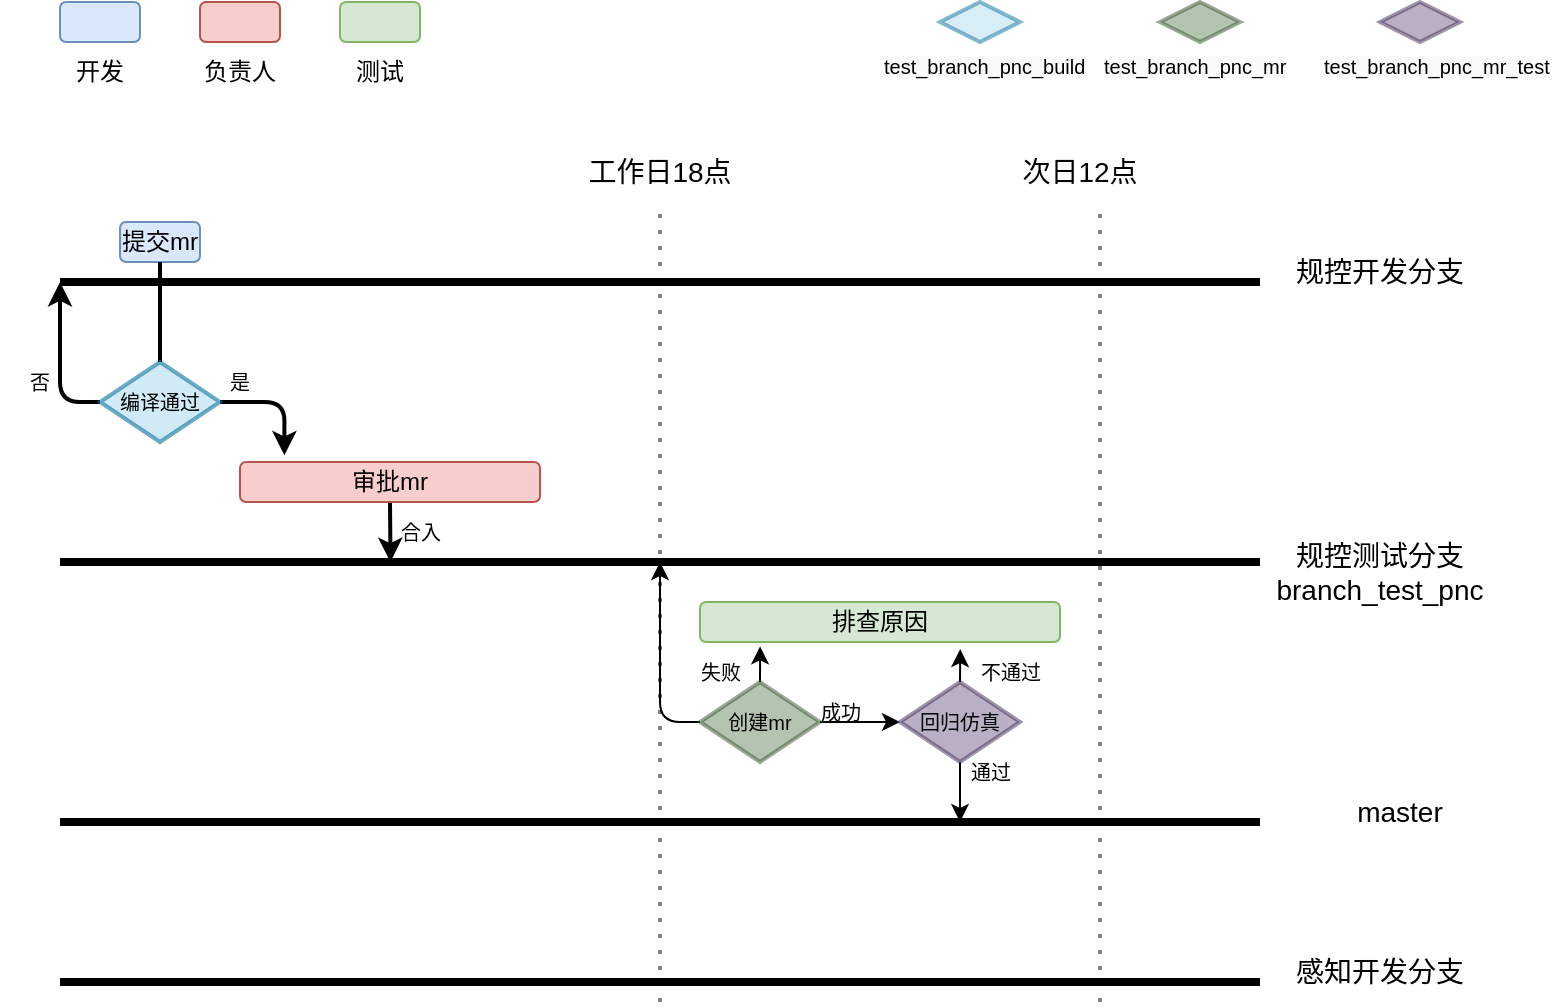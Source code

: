 <mxfile version="20.8.5" type="github">
  <diagram id="k_lWsjGwLpsPIF0YZ4Yo" name="第 1 页">
    <mxGraphModel dx="1112" dy="653" grid="1" gridSize="10" guides="1" tooltips="1" connect="1" arrows="1" fold="1" page="1" pageScale="1" pageWidth="827" pageHeight="1169" math="0" shadow="0">
      <root>
        <mxCell id="0" />
        <mxCell id="1" parent="0" />
        <mxCell id="etPe8MTUhazwB9_WsImz-1" value="" style="endArrow=none;html=1;rounded=1;strokeWidth=4;" edge="1" parent="1">
          <mxGeometry width="50" height="50" relative="1" as="geometry">
            <mxPoint x="40" y="510" as="sourcePoint" />
            <mxPoint x="640" y="510" as="targetPoint" />
          </mxGeometry>
        </mxCell>
        <mxCell id="etPe8MTUhazwB9_WsImz-2" value="" style="endArrow=none;html=1;rounded=1;strokeWidth=4;" edge="1" parent="1">
          <mxGeometry width="50" height="50" relative="1" as="geometry">
            <mxPoint x="40" y="430" as="sourcePoint" />
            <mxPoint x="640" y="430" as="targetPoint" />
          </mxGeometry>
        </mxCell>
        <mxCell id="etPe8MTUhazwB9_WsImz-3" value="" style="endArrow=none;html=1;rounded=1;strokeWidth=4;startArrow=none;" edge="1" parent="1">
          <mxGeometry width="50" height="50" relative="1" as="geometry">
            <mxPoint x="260" y="300" as="sourcePoint" />
            <mxPoint x="640" y="300" as="targetPoint" />
          </mxGeometry>
        </mxCell>
        <mxCell id="etPe8MTUhazwB9_WsImz-4" value="" style="endArrow=none;html=1;rounded=1;strokeWidth=4;" edge="1" parent="1">
          <mxGeometry width="50" height="50" relative="1" as="geometry">
            <mxPoint x="40" y="160" as="sourcePoint" />
            <mxPoint x="640" y="160" as="targetPoint" />
          </mxGeometry>
        </mxCell>
        <mxCell id="etPe8MTUhazwB9_WsImz-5" value="" style="rounded=1;whiteSpace=wrap;html=1;fillColor=#dae8fc;strokeColor=#6c8ebf;" vertex="1" parent="1">
          <mxGeometry x="40" y="20" width="40" height="20" as="geometry" />
        </mxCell>
        <mxCell id="etPe8MTUhazwB9_WsImz-6" value="开发" style="text;html=1;strokeColor=none;fillColor=none;align=center;verticalAlign=middle;whiteSpace=wrap;rounded=0;" vertex="1" parent="1">
          <mxGeometry x="30" y="40" width="60" height="30" as="geometry" />
        </mxCell>
        <mxCell id="etPe8MTUhazwB9_WsImz-7" value="" style="rounded=1;whiteSpace=wrap;html=1;fillColor=#f8cecc;strokeColor=#b85450;" vertex="1" parent="1">
          <mxGeometry x="110" y="20" width="40" height="20" as="geometry" />
        </mxCell>
        <mxCell id="etPe8MTUhazwB9_WsImz-8" value="负责人" style="text;html=1;strokeColor=none;fillColor=none;align=center;verticalAlign=middle;whiteSpace=wrap;rounded=0;" vertex="1" parent="1">
          <mxGeometry x="100" y="40" width="60" height="30" as="geometry" />
        </mxCell>
        <mxCell id="etPe8MTUhazwB9_WsImz-10" value="" style="rounded=1;whiteSpace=wrap;html=1;fillColor=#d5e8d4;strokeColor=#82b366;" vertex="1" parent="1">
          <mxGeometry x="180" y="20" width="40" height="20" as="geometry" />
        </mxCell>
        <mxCell id="etPe8MTUhazwB9_WsImz-12" value="" style="endArrow=none;dashed=1;html=1;dashPattern=1 3;strokeWidth=2;rounded=1;opacity=50;" edge="1" parent="1">
          <mxGeometry width="50" height="50" relative="1" as="geometry">
            <mxPoint x="340" y="520" as="sourcePoint" />
            <mxPoint x="340" y="120" as="targetPoint" />
            <Array as="points">
              <mxPoint x="340" y="310" />
            </Array>
          </mxGeometry>
        </mxCell>
        <mxCell id="etPe8MTUhazwB9_WsImz-11" value="测试" style="text;html=1;strokeColor=none;fillColor=none;align=center;verticalAlign=middle;whiteSpace=wrap;rounded=0;" vertex="1" parent="1">
          <mxGeometry x="170" y="40" width="60" height="30" as="geometry" />
        </mxCell>
        <mxCell id="etPe8MTUhazwB9_WsImz-13" value="&lt;font style=&quot;font-size: 14px;&quot;&gt;工作日18点&lt;/font&gt;" style="text;html=1;strokeColor=none;fillColor=none;align=center;verticalAlign=middle;whiteSpace=wrap;rounded=0;" vertex="1" parent="1">
          <mxGeometry x="300" y="90" width="80" height="30" as="geometry" />
        </mxCell>
        <mxCell id="etPe8MTUhazwB9_WsImz-15" value="" style="endArrow=none;dashed=1;html=1;dashPattern=1 3;strokeWidth=2;rounded=1;opacity=50;" edge="1" parent="1">
          <mxGeometry width="50" height="50" relative="1" as="geometry">
            <mxPoint x="560" y="520" as="sourcePoint" />
            <mxPoint x="560" y="120" as="targetPoint" />
          </mxGeometry>
        </mxCell>
        <mxCell id="etPe8MTUhazwB9_WsImz-14" value="&lt;font style=&quot;font-size: 14px;&quot;&gt;次日12点&lt;/font&gt;" style="text;html=1;strokeColor=none;fillColor=none;align=center;verticalAlign=middle;whiteSpace=wrap;rounded=0;" vertex="1" parent="1">
          <mxGeometry x="510" y="90" width="80" height="30" as="geometry" />
        </mxCell>
        <mxCell id="etPe8MTUhazwB9_WsImz-16" value="&lt;font style=&quot;font-size: 14px;&quot;&gt;规控开发分支&lt;/font&gt;" style="text;html=1;strokeColor=none;fillColor=none;align=center;verticalAlign=middle;whiteSpace=wrap;rounded=0;" vertex="1" parent="1">
          <mxGeometry x="640" y="140" width="120" height="30" as="geometry" />
        </mxCell>
        <mxCell id="etPe8MTUhazwB9_WsImz-17" value="&lt;span style=&quot;font-size: 14px;&quot;&gt;规控测试分支&lt;br&gt;branch_test_pnc&lt;/span&gt;" style="text;html=1;strokeColor=none;fillColor=none;align=center;verticalAlign=middle;whiteSpace=wrap;rounded=0;" vertex="1" parent="1">
          <mxGeometry x="640" y="290" width="120" height="30" as="geometry" />
        </mxCell>
        <mxCell id="etPe8MTUhazwB9_WsImz-19" value="&lt;span style=&quot;font-size: 14px;&quot;&gt;master&lt;/span&gt;" style="text;html=1;strokeColor=none;fillColor=none;align=center;verticalAlign=middle;whiteSpace=wrap;rounded=0;" vertex="1" parent="1">
          <mxGeometry x="650" y="410" width="120" height="30" as="geometry" />
        </mxCell>
        <mxCell id="etPe8MTUhazwB9_WsImz-20" value="&lt;font style=&quot;font-size: 14px;&quot;&gt;感知开发分支&lt;/font&gt;" style="text;html=1;strokeColor=none;fillColor=none;align=center;verticalAlign=middle;whiteSpace=wrap;rounded=0;" vertex="1" parent="1">
          <mxGeometry x="640" y="490" width="120" height="30" as="geometry" />
        </mxCell>
        <mxCell id="etPe8MTUhazwB9_WsImz-21" value="提交mr" style="rounded=1;whiteSpace=wrap;html=1;fillColor=#dae8fc;strokeColor=#6c8ebf;" vertex="1" parent="1">
          <mxGeometry x="70" y="130" width="40" height="20" as="geometry" />
        </mxCell>
        <mxCell id="etPe8MTUhazwB9_WsImz-28" value="" style="endArrow=none;html=1;rounded=1;strokeWidth=4;" edge="1" parent="1">
          <mxGeometry width="50" height="50" relative="1" as="geometry">
            <mxPoint x="40" y="300" as="sourcePoint" />
            <mxPoint x="270" y="300" as="targetPoint" />
          </mxGeometry>
        </mxCell>
        <mxCell id="etPe8MTUhazwB9_WsImz-30" value="" style="rounded=1;whiteSpace=wrap;html=1;fillColor=#f8cecc;strokeColor=#b85450;" vertex="1" parent="1">
          <mxGeometry x="140" y="260" width="120" as="geometry" />
        </mxCell>
        <mxCell id="etPe8MTUhazwB9_WsImz-33" value="" style="edgeStyle=orthogonalEdgeStyle;rounded=1;orthogonalLoop=1;jettySize=auto;html=1;strokeWidth=2;fontSize=14;endArrow=none;" edge="1" parent="1" source="etPe8MTUhazwB9_WsImz-21" target="etPe8MTUhazwB9_WsImz-31">
          <mxGeometry relative="1" as="geometry">
            <mxPoint x="90" y="280" as="targetPoint" />
            <mxPoint x="90" y="150" as="sourcePoint" />
          </mxGeometry>
        </mxCell>
        <mxCell id="etPe8MTUhazwB9_WsImz-39" style="edgeStyle=orthogonalEdgeStyle;rounded=1;orthogonalLoop=1;jettySize=auto;html=1;exitX=1;exitY=0.5;exitDx=0;exitDy=0;exitPerimeter=0;entryX=0.148;entryY=-0.167;entryDx=0;entryDy=0;entryPerimeter=0;strokeWidth=2;fontSize=10;jumpSize=4;" edge="1" parent="1" source="etPe8MTUhazwB9_WsImz-31" target="etPe8MTUhazwB9_WsImz-38">
          <mxGeometry relative="1" as="geometry">
            <Array as="points">
              <mxPoint x="152" y="220" />
            </Array>
          </mxGeometry>
        </mxCell>
        <mxCell id="etPe8MTUhazwB9_WsImz-42" style="edgeStyle=orthogonalEdgeStyle;rounded=1;orthogonalLoop=1;jettySize=auto;html=1;strokeWidth=2;fontSize=10;jumpSize=4;" edge="1" parent="1" source="etPe8MTUhazwB9_WsImz-31">
          <mxGeometry relative="1" as="geometry">
            <mxPoint x="40" y="160" as="targetPoint" />
          </mxGeometry>
        </mxCell>
        <mxCell id="etPe8MTUhazwB9_WsImz-31" value="&lt;font style=&quot;font-size: 10px;&quot;&gt;编译通过&lt;/font&gt;" style="strokeWidth=2;html=1;shape=mxgraph.flowchart.decision;whiteSpace=wrap;fontSize=12;fillColor=#b1ddf0;strokeColor=#10739e;opacity=60;" vertex="1" parent="1">
          <mxGeometry x="60" y="200" width="60" height="40" as="geometry" />
        </mxCell>
        <mxCell id="etPe8MTUhazwB9_WsImz-43" style="edgeStyle=orthogonalEdgeStyle;rounded=1;orthogonalLoop=1;jettySize=auto;html=1;exitX=0.5;exitY=1;exitDx=0;exitDy=0;strokeWidth=2;fontSize=10;" edge="1" parent="1" source="etPe8MTUhazwB9_WsImz-38">
          <mxGeometry relative="1" as="geometry">
            <mxPoint x="205.241" y="300" as="targetPoint" />
          </mxGeometry>
        </mxCell>
        <mxCell id="etPe8MTUhazwB9_WsImz-38" value="审批mr" style="rounded=1;whiteSpace=wrap;html=1;fillColor=#f8cecc;strokeColor=#b85450;" vertex="1" parent="1">
          <mxGeometry x="130" y="250" width="150" height="20" as="geometry" />
        </mxCell>
        <mxCell id="etPe8MTUhazwB9_WsImz-40" value="是" style="text;html=1;strokeColor=none;fillColor=none;align=center;verticalAlign=middle;whiteSpace=wrap;rounded=0;fontSize=10;" vertex="1" parent="1">
          <mxGeometry x="110" y="200" width="40" height="20" as="geometry" />
        </mxCell>
        <mxCell id="etPe8MTUhazwB9_WsImz-41" value="否" style="text;html=1;strokeColor=none;fillColor=none;align=center;verticalAlign=middle;whiteSpace=wrap;rounded=0;fontSize=10;" vertex="1" parent="1">
          <mxGeometry x="10" y="200" width="40" height="20" as="geometry" />
        </mxCell>
        <mxCell id="etPe8MTUhazwB9_WsImz-44" value="合入" style="text;html=1;align=center;verticalAlign=middle;resizable=0;points=[];autosize=1;strokeColor=none;fillColor=none;fontSize=10;" vertex="1" parent="1">
          <mxGeometry x="200" y="270" width="40" height="30" as="geometry" />
        </mxCell>
        <mxCell id="etPe8MTUhazwB9_WsImz-45" value="" style="strokeWidth=2;html=1;shape=mxgraph.flowchart.decision;whiteSpace=wrap;fontSize=12;fillColor=#b1ddf0;strokeColor=#10739e;opacity=50;" vertex="1" parent="1">
          <mxGeometry x="480" y="20" width="40" height="20" as="geometry" />
        </mxCell>
        <mxCell id="etPe8MTUhazwB9_WsImz-46" style="edgeStyle=orthogonalEdgeStyle;rounded=1;orthogonalLoop=1;jettySize=auto;html=1;exitX=0.5;exitY=1;exitDx=0;exitDy=0;strokeWidth=2;fontSize=10;" edge="1" parent="1" source="etPe8MTUhazwB9_WsImz-40" target="etPe8MTUhazwB9_WsImz-40">
          <mxGeometry relative="1" as="geometry" />
        </mxCell>
        <mxCell id="etPe8MTUhazwB9_WsImz-48" value="&lt;span style=&quot;color: rgb(0, 0, 0); font-family: Helvetica; font-style: normal; font-variant-ligatures: normal; font-variant-caps: normal; font-weight: 400; letter-spacing: normal; orphans: 2; text-align: center; text-indent: 0px; text-transform: none; widows: 2; word-spacing: 0px; -webkit-text-stroke-width: 0px; background-color: rgb(251, 251, 251); text-decoration-thickness: initial; text-decoration-style: initial; text-decoration-color: initial; float: none; display: inline !important;&quot;&gt;&lt;font style=&quot;font-size: 10px;&quot;&gt;test_branch_pnc_build&lt;/font&gt;&lt;/span&gt;" style="text;whiteSpace=wrap;html=1;fontSize=10;" vertex="1" parent="1">
          <mxGeometry x="450" y="40" width="110" height="20" as="geometry" />
        </mxCell>
        <mxCell id="etPe8MTUhazwB9_WsImz-49" value="" style="strokeWidth=2;html=1;shape=mxgraph.flowchart.decision;whiteSpace=wrap;fontSize=12;fillColor=#6d8764;strokeColor=#3A5431;fontColor=#ffffff;opacity=50;" vertex="1" parent="1">
          <mxGeometry x="590" y="20" width="40" height="20" as="geometry" />
        </mxCell>
        <mxCell id="etPe8MTUhazwB9_WsImz-50" value="&lt;span style=&quot;color: rgb(0, 0, 0); font-family: Helvetica; font-style: normal; font-variant-ligatures: normal; font-variant-caps: normal; font-weight: 400; letter-spacing: normal; orphans: 2; text-align: center; text-indent: 0px; text-transform: none; widows: 2; word-spacing: 0px; -webkit-text-stroke-width: 0px; background-color: rgb(251, 251, 251); text-decoration-thickness: initial; text-decoration-style: initial; text-decoration-color: initial; float: none; display: inline !important;&quot;&gt;&lt;font style=&quot;font-size: 10px;&quot;&gt;test_branch_pnc_mr&lt;/font&gt;&lt;/span&gt;" style="text;whiteSpace=wrap;html=1;fontSize=10;" vertex="1" parent="1">
          <mxGeometry x="560" y="40" width="110" height="20" as="geometry" />
        </mxCell>
        <mxCell id="etPe8MTUhazwB9_WsImz-51" value="" style="strokeWidth=2;html=1;shape=mxgraph.flowchart.decision;whiteSpace=wrap;fontSize=12;fillColor=#76608a;fontColor=#ffffff;strokeColor=#432D57;opacity=50;" vertex="1" parent="1">
          <mxGeometry x="700" y="20" width="40" height="20" as="geometry" />
        </mxCell>
        <mxCell id="etPe8MTUhazwB9_WsImz-52" value="&lt;span style=&quot;color: rgb(0, 0, 0); font-family: Helvetica; font-style: normal; font-variant-ligatures: normal; font-variant-caps: normal; font-weight: 400; letter-spacing: normal; orphans: 2; text-align: center; text-indent: 0px; text-transform: none; widows: 2; word-spacing: 0px; -webkit-text-stroke-width: 0px; background-color: rgb(251, 251, 251); text-decoration-thickness: initial; text-decoration-style: initial; text-decoration-color: initial; float: none; display: inline !important;&quot;&gt;&lt;font style=&quot;font-size: 10px;&quot;&gt;test_branch_pnc_mr_test&lt;/font&gt;&lt;/span&gt;" style="text;whiteSpace=wrap;html=1;fontSize=10;" vertex="1" parent="1">
          <mxGeometry x="670" y="40" width="110" height="20" as="geometry" />
        </mxCell>
        <mxCell id="etPe8MTUhazwB9_WsImz-55" style="edgeStyle=orthogonalEdgeStyle;rounded=1;orthogonalLoop=1;jettySize=auto;html=1;exitX=1;exitY=0.5;exitDx=0;exitDy=0;exitPerimeter=0;strokeWidth=1;fontSize=10;fontColor=#050505;entryX=0;entryY=0.5;entryDx=0;entryDy=0;entryPerimeter=0;" edge="1" parent="1" source="etPe8MTUhazwB9_WsImz-53" target="etPe8MTUhazwB9_WsImz-58">
          <mxGeometry relative="1" as="geometry">
            <mxPoint x="460" y="380.103" as="targetPoint" />
          </mxGeometry>
        </mxCell>
        <mxCell id="etPe8MTUhazwB9_WsImz-63" style="edgeStyle=orthogonalEdgeStyle;rounded=1;orthogonalLoop=1;jettySize=auto;html=1;exitX=0;exitY=0.5;exitDx=0;exitDy=0;exitPerimeter=0;strokeWidth=1;fontSize=10;fontColor=#050505;" edge="1" parent="1" source="etPe8MTUhazwB9_WsImz-53">
          <mxGeometry relative="1" as="geometry">
            <mxPoint x="340" y="300" as="targetPoint" />
          </mxGeometry>
        </mxCell>
        <mxCell id="etPe8MTUhazwB9_WsImz-72" style="edgeStyle=orthogonalEdgeStyle;rounded=1;jumpSize=4;orthogonalLoop=1;jettySize=auto;html=1;exitX=0.5;exitY=0;exitDx=0;exitDy=0;exitPerimeter=0;entryX=0.167;entryY=1.109;entryDx=0;entryDy=0;entryPerimeter=0;strokeWidth=1;fontSize=10;fontColor=#050505;" edge="1" parent="1" source="etPe8MTUhazwB9_WsImz-53" target="etPe8MTUhazwB9_WsImz-67">
          <mxGeometry relative="1" as="geometry" />
        </mxCell>
        <mxCell id="etPe8MTUhazwB9_WsImz-53" value="&lt;span style=&quot;font-size: 10px;&quot;&gt;&lt;font color=&quot;#050505&quot;&gt;创建mr&lt;/font&gt;&lt;/span&gt;" style="strokeWidth=2;html=1;shape=mxgraph.flowchart.decision;whiteSpace=wrap;fontSize=12;fillColor=#6d8764;strokeColor=#3A5431;opacity=50;fontColor=#ffffff;" vertex="1" parent="1">
          <mxGeometry x="360" y="360" width="60" height="40" as="geometry" />
        </mxCell>
        <mxCell id="etPe8MTUhazwB9_WsImz-56" value="成功" style="text;html=1;align=center;verticalAlign=middle;resizable=0;points=[];autosize=1;strokeColor=none;fillColor=none;fontSize=10;fontColor=#050505;" vertex="1" parent="1">
          <mxGeometry x="410" y="360" width="40" height="30" as="geometry" />
        </mxCell>
        <mxCell id="etPe8MTUhazwB9_WsImz-64" style="edgeStyle=orthogonalEdgeStyle;rounded=1;orthogonalLoop=1;jettySize=auto;html=1;strokeWidth=1;fontSize=10;fontColor=#050505;" edge="1" parent="1" source="etPe8MTUhazwB9_WsImz-58">
          <mxGeometry relative="1" as="geometry">
            <mxPoint x="490" y="430" as="targetPoint" />
          </mxGeometry>
        </mxCell>
        <mxCell id="etPe8MTUhazwB9_WsImz-73" style="edgeStyle=orthogonalEdgeStyle;rounded=1;jumpSize=4;orthogonalLoop=1;jettySize=auto;html=1;exitX=0.5;exitY=0;exitDx=0;exitDy=0;exitPerimeter=0;entryX=0.723;entryY=1.178;entryDx=0;entryDy=0;entryPerimeter=0;strokeWidth=1;fontSize=10;fontColor=#050505;" edge="1" parent="1" source="etPe8MTUhazwB9_WsImz-58" target="etPe8MTUhazwB9_WsImz-67">
          <mxGeometry relative="1" as="geometry" />
        </mxCell>
        <mxCell id="etPe8MTUhazwB9_WsImz-58" value="&lt;span style=&quot;font-size: 10px;&quot;&gt;&lt;font color=&quot;#050505&quot;&gt;回归仿真&lt;/font&gt;&lt;/span&gt;" style="strokeWidth=2;html=1;shape=mxgraph.flowchart.decision;whiteSpace=wrap;fontSize=12;fillColor=#76608a;strokeColor=#432D57;opacity=50;fontColor=#ffffff;" vertex="1" parent="1">
          <mxGeometry x="460" y="360" width="60" height="40" as="geometry" />
        </mxCell>
        <mxCell id="etPe8MTUhazwB9_WsImz-65" value="通过" style="text;html=1;align=center;verticalAlign=middle;resizable=0;points=[];autosize=1;strokeColor=none;fillColor=none;fontSize=10;fontColor=#050505;" vertex="1" parent="1">
          <mxGeometry x="485" y="390" width="40" height="30" as="geometry" />
        </mxCell>
        <mxCell id="etPe8MTUhazwB9_WsImz-67" value="排查原因" style="rounded=1;whiteSpace=wrap;html=1;fillColor=#d5e8d4;strokeColor=#82b366;" vertex="1" parent="1">
          <mxGeometry x="360" y="320" width="180" height="20" as="geometry" />
        </mxCell>
        <mxCell id="etPe8MTUhazwB9_WsImz-74" value="失败" style="text;html=1;align=center;verticalAlign=middle;resizable=0;points=[];autosize=1;strokeColor=none;fillColor=none;fontSize=10;fontColor=#050505;" vertex="1" parent="1">
          <mxGeometry x="350" y="340" width="40" height="30" as="geometry" />
        </mxCell>
        <mxCell id="etPe8MTUhazwB9_WsImz-75" value="不通过" style="text;html=1;align=center;verticalAlign=middle;resizable=0;points=[];autosize=1;strokeColor=none;fillColor=none;fontSize=10;fontColor=#050505;" vertex="1" parent="1">
          <mxGeometry x="490" y="340" width="50" height="30" as="geometry" />
        </mxCell>
      </root>
    </mxGraphModel>
  </diagram>
</mxfile>

